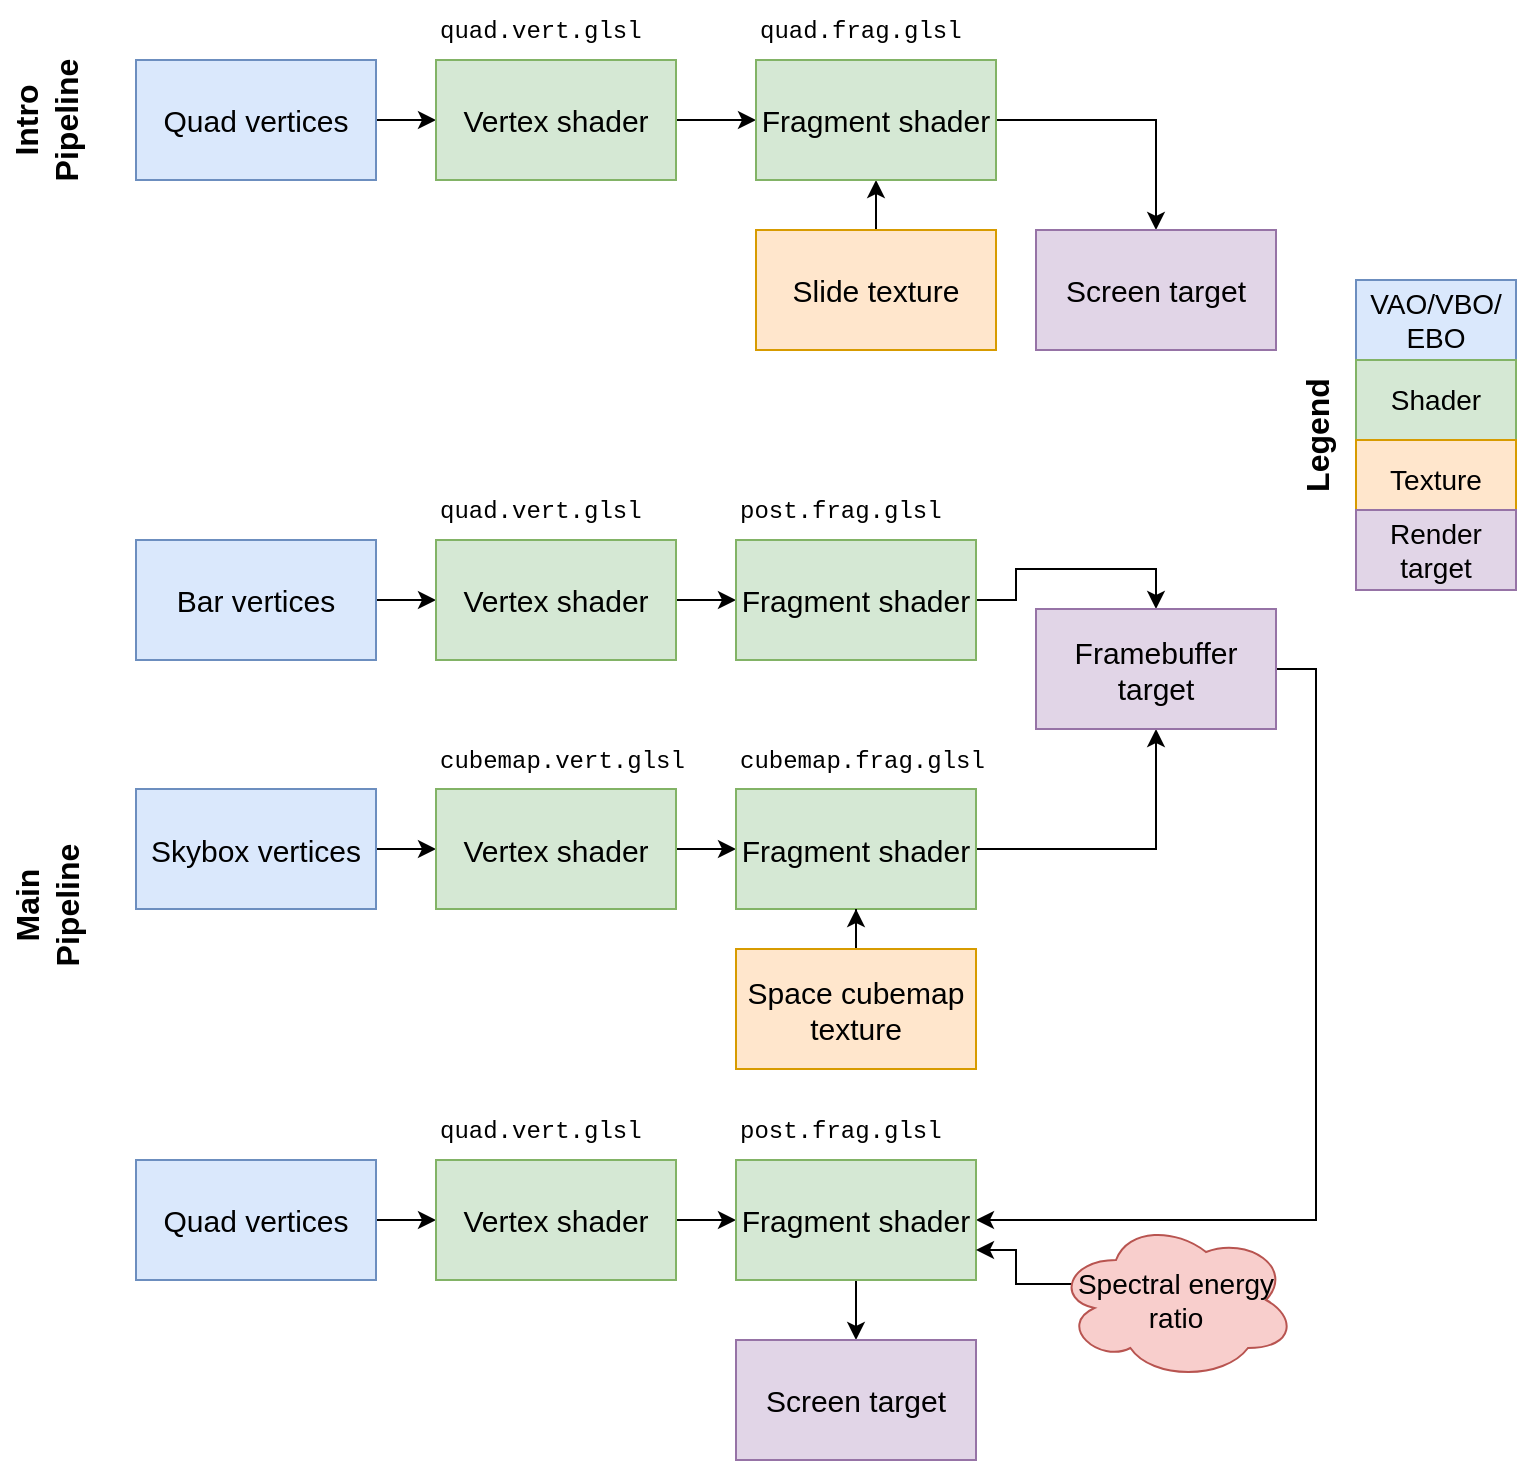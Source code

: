 <mxfile version="24.2.5" type="device">
  <diagram name="Page-1" id="Oj0Cb0LDurnYrLCicOmc">
    <mxGraphModel dx="1195" dy="698" grid="1" gridSize="10" guides="1" tooltips="1" connect="1" arrows="1" fold="1" page="1" pageScale="1" pageWidth="827" pageHeight="1169" math="0" shadow="0">
      <root>
        <mxCell id="0" />
        <mxCell id="1" parent="0" />
        <mxCell id="folbi2Q1KUGsfI5xSJ4e-9" style="edgeStyle=orthogonalEdgeStyle;rounded=0;orthogonalLoop=1;jettySize=auto;html=1;exitX=1;exitY=0.5;exitDx=0;exitDy=0;" parent="1" source="folbi2Q1KUGsfI5xSJ4e-1" target="folbi2Q1KUGsfI5xSJ4e-4" edge="1">
          <mxGeometry relative="1" as="geometry" />
        </mxCell>
        <mxCell id="folbi2Q1KUGsfI5xSJ4e-1" value="&lt;font style=&quot;font-size: 15px;&quot;&gt;Quad vertices&lt;/font&gt;" style="rounded=0;whiteSpace=wrap;html=1;fillColor=#dae8fc;strokeColor=#6c8ebf;" parent="1" vertex="1">
          <mxGeometry x="120" y="80" width="120" height="60" as="geometry" />
        </mxCell>
        <mxCell id="folbi2Q1KUGsfI5xSJ4e-18" style="edgeStyle=orthogonalEdgeStyle;rounded=0;orthogonalLoop=1;jettySize=auto;html=1;exitX=0.5;exitY=0;exitDx=0;exitDy=0;entryX=0.5;entryY=1;entryDx=0;entryDy=0;" parent="1" source="folbi2Q1KUGsfI5xSJ4e-2" target="folbi2Q1KUGsfI5xSJ4e-5" edge="1">
          <mxGeometry relative="1" as="geometry" />
        </mxCell>
        <mxCell id="folbi2Q1KUGsfI5xSJ4e-2" value="&lt;font style=&quot;font-size: 15px;&quot;&gt;Slide texture&lt;/font&gt;" style="rounded=0;whiteSpace=wrap;html=1;fillColor=#ffe6cc;strokeColor=#d79b00;" parent="1" vertex="1">
          <mxGeometry x="430" y="165" width="120" height="60" as="geometry" />
        </mxCell>
        <mxCell id="folbi2Q1KUGsfI5xSJ4e-16" value="" style="edgeStyle=orthogonalEdgeStyle;rounded=0;orthogonalLoop=1;jettySize=auto;html=1;" parent="1" source="folbi2Q1KUGsfI5xSJ4e-4" target="folbi2Q1KUGsfI5xSJ4e-5" edge="1">
          <mxGeometry relative="1" as="geometry" />
        </mxCell>
        <mxCell id="folbi2Q1KUGsfI5xSJ4e-4" value="&lt;font style=&quot;font-size: 15px;&quot;&gt;Vertex shader&lt;/font&gt;" style="rounded=0;whiteSpace=wrap;html=1;fillColor=#d5e8d4;strokeColor=#82b366;" parent="1" vertex="1">
          <mxGeometry x="270" y="80" width="120" height="60" as="geometry" />
        </mxCell>
        <mxCell id="folbi2Q1KUGsfI5xSJ4e-17" style="edgeStyle=orthogonalEdgeStyle;rounded=0;orthogonalLoop=1;jettySize=auto;html=1;exitX=1;exitY=0.5;exitDx=0;exitDy=0;" parent="1" source="folbi2Q1KUGsfI5xSJ4e-5" target="folbi2Q1KUGsfI5xSJ4e-6" edge="1">
          <mxGeometry relative="1" as="geometry" />
        </mxCell>
        <mxCell id="folbi2Q1KUGsfI5xSJ4e-5" value="&lt;font style=&quot;font-size: 15px;&quot;&gt;Fragment shader&lt;/font&gt;" style="rounded=0;whiteSpace=wrap;html=1;fillColor=#d5e8d4;strokeColor=#82b366;" parent="1" vertex="1">
          <mxGeometry x="430" y="80" width="120" height="60" as="geometry" />
        </mxCell>
        <mxCell id="folbi2Q1KUGsfI5xSJ4e-6" value="&lt;font style=&quot;font-size: 15px;&quot;&gt;Screen target&lt;/font&gt;" style="rounded=0;whiteSpace=wrap;html=1;fillColor=#e1d5e7;strokeColor=#9673a6;" parent="1" vertex="1">
          <mxGeometry x="570" y="165" width="120" height="60" as="geometry" />
        </mxCell>
        <mxCell id="folbi2Q1KUGsfI5xSJ4e-11" value="&lt;font style=&quot;font-size: 16px;&quot;&gt;Intro&lt;/font&gt;&lt;div style=&quot;font-size: 16px;&quot;&gt;&lt;font style=&quot;font-size: 16px;&quot;&gt;Pipeline&lt;/font&gt;&lt;/div&gt;" style="text;html=1;align=center;verticalAlign=middle;whiteSpace=wrap;rounded=0;fontStyle=1;rotation=-90;" parent="1" vertex="1">
          <mxGeometry x="35" y="87.5" width="80" height="45" as="geometry" />
        </mxCell>
        <mxCell id="folbi2Q1KUGsfI5xSJ4e-19" value="" style="edgeStyle=orthogonalEdgeStyle;rounded=0;orthogonalLoop=1;jettySize=auto;html=1;" parent="1" source="folbi2Q1KUGsfI5xSJ4e-12" target="folbi2Q1KUGsfI5xSJ4e-13" edge="1">
          <mxGeometry relative="1" as="geometry" />
        </mxCell>
        <mxCell id="folbi2Q1KUGsfI5xSJ4e-12" value="&lt;font style=&quot;font-size: 15px;&quot;&gt;Bar vertices&lt;/font&gt;" style="rounded=0;whiteSpace=wrap;html=1;fillColor=#dae8fc;strokeColor=#6c8ebf;" parent="1" vertex="1">
          <mxGeometry x="120" y="320" width="120" height="60" as="geometry" />
        </mxCell>
        <mxCell id="folbi2Q1KUGsfI5xSJ4e-20" value="" style="edgeStyle=orthogonalEdgeStyle;rounded=0;orthogonalLoop=1;jettySize=auto;html=1;" parent="1" source="folbi2Q1KUGsfI5xSJ4e-13" target="folbi2Q1KUGsfI5xSJ4e-14" edge="1">
          <mxGeometry relative="1" as="geometry" />
        </mxCell>
        <mxCell id="folbi2Q1KUGsfI5xSJ4e-13" value="&lt;font style=&quot;font-size: 15px;&quot;&gt;Vertex shader&lt;/font&gt;" style="rounded=0;whiteSpace=wrap;html=1;fillColor=#d5e8d4;strokeColor=#82b366;" parent="1" vertex="1">
          <mxGeometry x="270" y="320" width="120" height="60" as="geometry" />
        </mxCell>
        <mxCell id="folbi2Q1KUGsfI5xSJ4e-30" style="edgeStyle=orthogonalEdgeStyle;rounded=0;orthogonalLoop=1;jettySize=auto;html=1;exitX=1;exitY=0.5;exitDx=0;exitDy=0;entryX=0.5;entryY=0;entryDx=0;entryDy=0;" parent="1" source="folbi2Q1KUGsfI5xSJ4e-14" target="folbi2Q1KUGsfI5xSJ4e-29" edge="1">
          <mxGeometry relative="1" as="geometry" />
        </mxCell>
        <mxCell id="folbi2Q1KUGsfI5xSJ4e-14" value="&lt;font style=&quot;font-size: 15px;&quot;&gt;Fragment shader&lt;/font&gt;" style="rounded=0;whiteSpace=wrap;html=1;fillColor=#d5e8d4;strokeColor=#82b366;" parent="1" vertex="1">
          <mxGeometry x="420" y="320" width="120" height="60" as="geometry" />
        </mxCell>
        <mxCell id="folbi2Q1KUGsfI5xSJ4e-27" value="" style="edgeStyle=orthogonalEdgeStyle;rounded=0;orthogonalLoop=1;jettySize=auto;html=1;" parent="1" source="folbi2Q1KUGsfI5xSJ4e-22" target="folbi2Q1KUGsfI5xSJ4e-23" edge="1">
          <mxGeometry relative="1" as="geometry" />
        </mxCell>
        <mxCell id="folbi2Q1KUGsfI5xSJ4e-22" value="&lt;font style=&quot;font-size: 15px;&quot;&gt;Skybox vertices&lt;/font&gt;" style="rounded=0;whiteSpace=wrap;html=1;fillColor=#dae8fc;strokeColor=#6c8ebf;" parent="1" vertex="1">
          <mxGeometry x="120" y="444.5" width="120" height="60" as="geometry" />
        </mxCell>
        <mxCell id="folbi2Q1KUGsfI5xSJ4e-28" value="" style="edgeStyle=orthogonalEdgeStyle;rounded=0;orthogonalLoop=1;jettySize=auto;html=1;" parent="1" source="folbi2Q1KUGsfI5xSJ4e-23" target="folbi2Q1KUGsfI5xSJ4e-24" edge="1">
          <mxGeometry relative="1" as="geometry" />
        </mxCell>
        <mxCell id="folbi2Q1KUGsfI5xSJ4e-23" value="&lt;font style=&quot;font-size: 15px;&quot;&gt;Vertex shader&lt;/font&gt;" style="rounded=0;whiteSpace=wrap;html=1;fillColor=#d5e8d4;strokeColor=#82b366;" parent="1" vertex="1">
          <mxGeometry x="270" y="444.5" width="120" height="60" as="geometry" />
        </mxCell>
        <mxCell id="folbi2Q1KUGsfI5xSJ4e-31" style="edgeStyle=orthogonalEdgeStyle;rounded=0;orthogonalLoop=1;jettySize=auto;html=1;exitX=1;exitY=0.5;exitDx=0;exitDy=0;entryX=0.5;entryY=1;entryDx=0;entryDy=0;" parent="1" source="folbi2Q1KUGsfI5xSJ4e-24" target="folbi2Q1KUGsfI5xSJ4e-29" edge="1">
          <mxGeometry relative="1" as="geometry" />
        </mxCell>
        <mxCell id="folbi2Q1KUGsfI5xSJ4e-24" value="&lt;font style=&quot;font-size: 15px;&quot;&gt;Fragment shader&lt;/font&gt;" style="rounded=0;whiteSpace=wrap;html=1;fillColor=#d5e8d4;strokeColor=#82b366;" parent="1" vertex="1">
          <mxGeometry x="420" y="444.5" width="120" height="60" as="geometry" />
        </mxCell>
        <mxCell id="folbi2Q1KUGsfI5xSJ4e-26" value="" style="edgeStyle=orthogonalEdgeStyle;rounded=0;orthogonalLoop=1;jettySize=auto;html=1;" parent="1" source="folbi2Q1KUGsfI5xSJ4e-25" target="folbi2Q1KUGsfI5xSJ4e-24" edge="1">
          <mxGeometry relative="1" as="geometry" />
        </mxCell>
        <mxCell id="folbi2Q1KUGsfI5xSJ4e-25" value="&lt;font style=&quot;font-size: 15px;&quot;&gt;Space cubemap texture&lt;/font&gt;" style="rounded=0;whiteSpace=wrap;html=1;fillColor=#ffe6cc;strokeColor=#d79b00;" parent="1" vertex="1">
          <mxGeometry x="420" y="524.5" width="120" height="60" as="geometry" />
        </mxCell>
        <mxCell id="folbi2Q1KUGsfI5xSJ4e-35" style="edgeStyle=orthogonalEdgeStyle;rounded=0;orthogonalLoop=1;jettySize=auto;html=1;exitX=1;exitY=0.5;exitDx=0;exitDy=0;entryX=1;entryY=0.5;entryDx=0;entryDy=0;" parent="1" source="folbi2Q1KUGsfI5xSJ4e-29" target="folbi2Q1KUGsfI5xSJ4e-34" edge="1">
          <mxGeometry relative="1" as="geometry" />
        </mxCell>
        <mxCell id="folbi2Q1KUGsfI5xSJ4e-29" value="&lt;font style=&quot;font-size: 15px;&quot;&gt;Framebuffer target&lt;/font&gt;" style="rounded=0;whiteSpace=wrap;html=1;fillColor=#e1d5e7;strokeColor=#9673a6;" parent="1" vertex="1">
          <mxGeometry x="570" y="354.5" width="120" height="60" as="geometry" />
        </mxCell>
        <mxCell id="folbi2Q1KUGsfI5xSJ4e-36" value="" style="edgeStyle=orthogonalEdgeStyle;rounded=0;orthogonalLoop=1;jettySize=auto;html=1;" parent="1" source="folbi2Q1KUGsfI5xSJ4e-32" target="folbi2Q1KUGsfI5xSJ4e-33" edge="1">
          <mxGeometry relative="1" as="geometry" />
        </mxCell>
        <mxCell id="folbi2Q1KUGsfI5xSJ4e-32" value="&lt;font style=&quot;font-size: 15px;&quot;&gt;Quad vertices&lt;/font&gt;" style="rounded=0;whiteSpace=wrap;html=1;fillColor=#dae8fc;strokeColor=#6c8ebf;" parent="1" vertex="1">
          <mxGeometry x="120" y="630" width="120" height="60" as="geometry" />
        </mxCell>
        <mxCell id="folbi2Q1KUGsfI5xSJ4e-37" value="" style="edgeStyle=orthogonalEdgeStyle;rounded=0;orthogonalLoop=1;jettySize=auto;html=1;" parent="1" source="folbi2Q1KUGsfI5xSJ4e-33" target="folbi2Q1KUGsfI5xSJ4e-34" edge="1">
          <mxGeometry relative="1" as="geometry" />
        </mxCell>
        <mxCell id="folbi2Q1KUGsfI5xSJ4e-33" value="&lt;font style=&quot;font-size: 15px;&quot;&gt;Vertex shader&lt;/font&gt;" style="rounded=0;whiteSpace=wrap;html=1;fillColor=#d5e8d4;strokeColor=#82b366;" parent="1" vertex="1">
          <mxGeometry x="270" y="630" width="120" height="60" as="geometry" />
        </mxCell>
        <mxCell id="folbi2Q1KUGsfI5xSJ4e-39" value="" style="edgeStyle=orthogonalEdgeStyle;rounded=0;orthogonalLoop=1;jettySize=auto;html=1;" parent="1" source="folbi2Q1KUGsfI5xSJ4e-34" target="folbi2Q1KUGsfI5xSJ4e-38" edge="1">
          <mxGeometry relative="1" as="geometry" />
        </mxCell>
        <mxCell id="folbi2Q1KUGsfI5xSJ4e-34" value="&lt;span style=&quot;font-size: 15px;&quot;&gt;Fragment shader&lt;/span&gt;" style="rounded=0;whiteSpace=wrap;html=1;fillColor=#d5e8d4;strokeColor=#82b366;" parent="1" vertex="1">
          <mxGeometry x="420" y="630" width="120" height="60" as="geometry" />
        </mxCell>
        <mxCell id="folbi2Q1KUGsfI5xSJ4e-38" value="&lt;font style=&quot;font-size: 15px;&quot;&gt;Screen target&lt;/font&gt;" style="rounded=0;whiteSpace=wrap;html=1;fillColor=#e1d5e7;strokeColor=#9673a6;" parent="1" vertex="1">
          <mxGeometry x="420" y="720" width="120" height="60" as="geometry" />
        </mxCell>
        <mxCell id="folbi2Q1KUGsfI5xSJ4e-40" value="&lt;span style=&quot;font-size: 16px;&quot;&gt;Main Pipeline&lt;/span&gt;" style="text;html=1;align=center;verticalAlign=middle;whiteSpace=wrap;rounded=0;fontStyle=1;rotation=-90;" parent="1" vertex="1">
          <mxGeometry x="30" y="480" width="90" height="45" as="geometry" />
        </mxCell>
        <mxCell id="folbi2Q1KUGsfI5xSJ4e-44" style="edgeStyle=orthogonalEdgeStyle;rounded=0;orthogonalLoop=1;jettySize=auto;html=1;exitX=0.07;exitY=0.4;exitDx=0;exitDy=0;exitPerimeter=0;entryX=1;entryY=0.75;entryDx=0;entryDy=0;" parent="1" source="folbi2Q1KUGsfI5xSJ4e-43" target="folbi2Q1KUGsfI5xSJ4e-34" edge="1">
          <mxGeometry relative="1" as="geometry">
            <mxPoint x="608.4" y="652" as="sourcePoint" />
          </mxGeometry>
        </mxCell>
        <mxCell id="folbi2Q1KUGsfI5xSJ4e-43" value="&lt;font style=&quot;font-size: 14px;&quot;&gt;Spectral energy&lt;/font&gt;&lt;div style=&quot;font-size: 14px;&quot;&gt;&lt;font style=&quot;font-size: 14px;&quot;&gt;ratio&lt;/font&gt;&lt;/div&gt;" style="ellipse;shape=cloud;whiteSpace=wrap;html=1;fillColor=#f8cecc;strokeColor=#b85450;" parent="1" vertex="1">
          <mxGeometry x="580" y="660" width="120" height="80" as="geometry" />
        </mxCell>
        <mxCell id="ULToP7AfGgbF_O0sn1-H-1" value="&lt;font face=&quot;Courier New&quot;&gt;quad.vert.glsl&lt;/font&gt;" style="text;html=1;align=left;verticalAlign=middle;whiteSpace=wrap;rounded=0;" vertex="1" parent="1">
          <mxGeometry x="270" y="50" width="120" height="30" as="geometry" />
        </mxCell>
        <mxCell id="ULToP7AfGgbF_O0sn1-H-3" value="&lt;font face=&quot;Courier New&quot;&gt;quad.frag.glsl&lt;/font&gt;" style="text;html=1;align=left;verticalAlign=middle;whiteSpace=wrap;rounded=0;" vertex="1" parent="1">
          <mxGeometry x="430" y="50" width="120" height="30" as="geometry" />
        </mxCell>
        <mxCell id="ULToP7AfGgbF_O0sn1-H-4" value="&lt;font face=&quot;Courier New&quot;&gt;quad.vert.glsl&lt;/font&gt;" style="text;html=1;align=left;verticalAlign=middle;whiteSpace=wrap;rounded=0;" vertex="1" parent="1">
          <mxGeometry x="270" y="290" width="120" height="30" as="geometry" />
        </mxCell>
        <mxCell id="ULToP7AfGgbF_O0sn1-H-5" value="&lt;font face=&quot;Courier New&quot;&gt;post.frag.glsl&lt;/font&gt;" style="text;html=1;align=left;verticalAlign=middle;whiteSpace=wrap;rounded=0;" vertex="1" parent="1">
          <mxGeometry x="420" y="290" width="120" height="30" as="geometry" />
        </mxCell>
        <mxCell id="ULToP7AfGgbF_O0sn1-H-6" value="&lt;font face=&quot;Courier New&quot;&gt;cubemap.vert.glsl&lt;/font&gt;" style="text;html=1;align=left;verticalAlign=middle;whiteSpace=wrap;rounded=0;" vertex="1" parent="1">
          <mxGeometry x="270" y="414.5" width="120" height="30" as="geometry" />
        </mxCell>
        <mxCell id="ULToP7AfGgbF_O0sn1-H-7" value="&lt;font face=&quot;Courier New&quot;&gt;quad.vert.glsl&lt;/font&gt;" style="text;html=1;align=left;verticalAlign=middle;whiteSpace=wrap;rounded=0;" vertex="1" parent="1">
          <mxGeometry x="270" y="600" width="120" height="30" as="geometry" />
        </mxCell>
        <mxCell id="ULToP7AfGgbF_O0sn1-H-8" value="&lt;font face=&quot;Courier New&quot;&gt;post.frag.glsl&lt;/font&gt;" style="text;html=1;align=left;verticalAlign=middle;whiteSpace=wrap;rounded=0;" vertex="1" parent="1">
          <mxGeometry x="420" y="600" width="120" height="30" as="geometry" />
        </mxCell>
        <mxCell id="ULToP7AfGgbF_O0sn1-H-10" value="&lt;font face=&quot;Courier New&quot;&gt;cubemap.frag.glsl&lt;/font&gt;" style="text;html=1;align=left;verticalAlign=middle;whiteSpace=wrap;rounded=0;" vertex="1" parent="1">
          <mxGeometry x="420" y="414.5" width="120" height="30" as="geometry" />
        </mxCell>
        <mxCell id="ULToP7AfGgbF_O0sn1-H-11" value="&lt;font style=&quot;font-size: 14px;&quot;&gt;VAO/VBO/&lt;br&gt;EBO&lt;/font&gt;" style="rounded=0;whiteSpace=wrap;html=1;fillColor=#dae8fc;strokeColor=#6c8ebf;" vertex="1" parent="1">
          <mxGeometry x="730" y="190" width="80" height="40" as="geometry" />
        </mxCell>
        <mxCell id="ULToP7AfGgbF_O0sn1-H-12" value="&lt;font style=&quot;font-size: 14px;&quot;&gt;Shader&lt;/font&gt;" style="rounded=0;whiteSpace=wrap;html=1;fillColor=#d5e8d4;strokeColor=#82b366;" vertex="1" parent="1">
          <mxGeometry x="730" y="230" width="80" height="40" as="geometry" />
        </mxCell>
        <mxCell id="ULToP7AfGgbF_O0sn1-H-13" value="&lt;span style=&quot;font-size: 16px;&quot;&gt;Legend&lt;/span&gt;" style="text;html=1;align=center;verticalAlign=middle;whiteSpace=wrap;rounded=0;fontStyle=1;rotation=-90;" vertex="1" parent="1">
          <mxGeometry x="670" y="245" width="80" height="45" as="geometry" />
        </mxCell>
        <mxCell id="ULToP7AfGgbF_O0sn1-H-14" value="&lt;font style=&quot;font-size: 14px;&quot;&gt;Texture&lt;/font&gt;" style="rounded=0;whiteSpace=wrap;html=1;fillColor=#ffe6cc;strokeColor=#d79b00;" vertex="1" parent="1">
          <mxGeometry x="730" y="270" width="80" height="40" as="geometry" />
        </mxCell>
        <mxCell id="ULToP7AfGgbF_O0sn1-H-15" value="&lt;font style=&quot;font-size: 14px;&quot;&gt;Render target&lt;/font&gt;" style="rounded=0;whiteSpace=wrap;html=1;fillColor=#e1d5e7;strokeColor=#9673a6;" vertex="1" parent="1">
          <mxGeometry x="730" y="305" width="80" height="40" as="geometry" />
        </mxCell>
      </root>
    </mxGraphModel>
  </diagram>
</mxfile>
